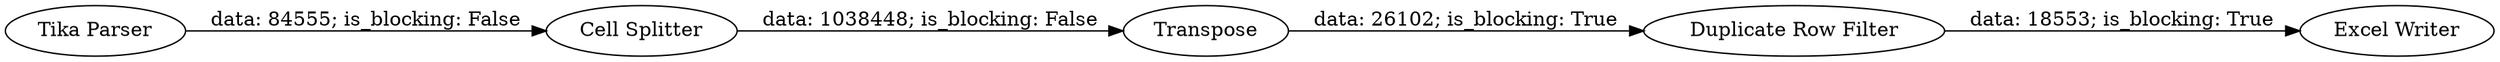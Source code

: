 digraph {
	"7286723539253322171_4" [label="Duplicate Row Filter"]
	"7286723539253322171_3" [label=Transpose]
	"7286723539253322171_2" [label="Cell Splitter"]
	"7286723539253322171_1" [label="Tika Parser"]
	"7286723539253322171_10" [label="Excel Writer"]
	"7286723539253322171_3" -> "7286723539253322171_4" [label="data: 26102; is_blocking: True"]
	"7286723539253322171_4" -> "7286723539253322171_10" [label="data: 18553; is_blocking: True"]
	"7286723539253322171_2" -> "7286723539253322171_3" [label="data: 1038448; is_blocking: False"]
	"7286723539253322171_1" -> "7286723539253322171_2" [label="data: 84555; is_blocking: False"]
	rankdir=LR
}

